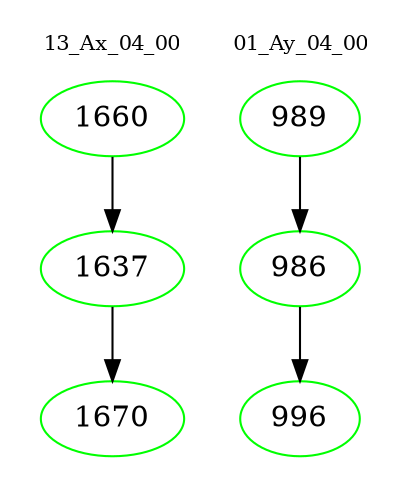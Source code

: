digraph{
subgraph cluster_0 {
color = white
label = "13_Ax_04_00";
fontsize=10;
T0_1660 [label="1660", color="green"]
T0_1660 -> T0_1637 [color="black"]
T0_1637 [label="1637", color="green"]
T0_1637 -> T0_1670 [color="black"]
T0_1670 [label="1670", color="green"]
}
subgraph cluster_1 {
color = white
label = "01_Ay_04_00";
fontsize=10;
T1_989 [label="989", color="green"]
T1_989 -> T1_986 [color="black"]
T1_986 [label="986", color="green"]
T1_986 -> T1_996 [color="black"]
T1_996 [label="996", color="green"]
}
}
